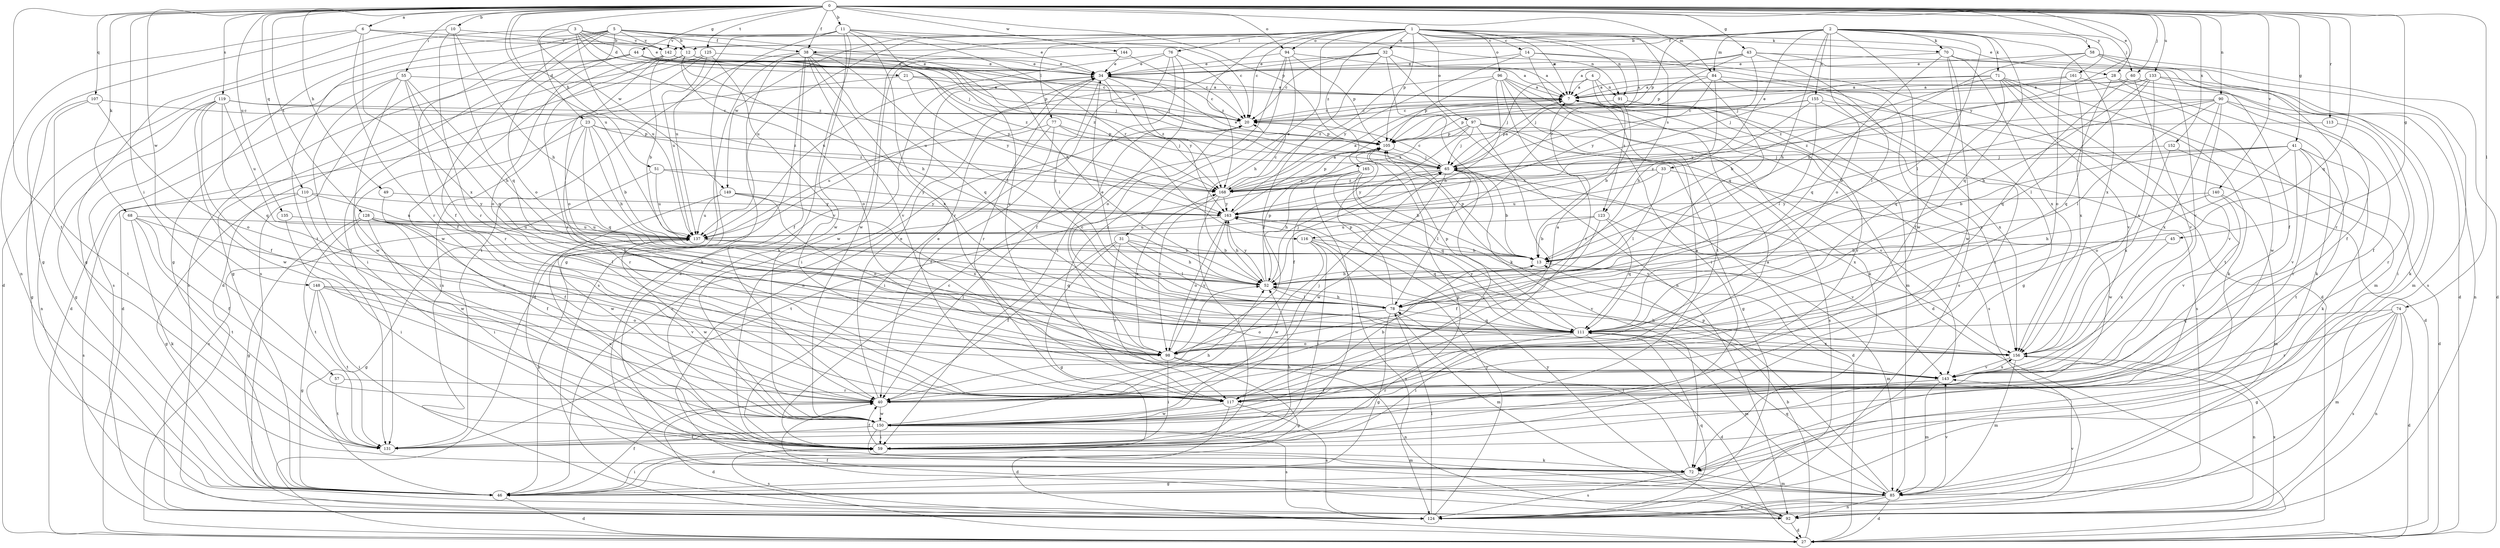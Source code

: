 strict digraph  {
0;
1;
2;
3;
4;
5;
6;
7;
10;
11;
12;
13;
14;
20;
21;
23;
27;
28;
31;
32;
33;
34;
38;
40;
41;
43;
44;
45;
46;
49;
51;
52;
55;
57;
58;
59;
60;
65;
68;
70;
71;
72;
74;
76;
77;
78;
84;
85;
90;
91;
92;
94;
96;
97;
98;
105;
107;
110;
111;
113;
116;
117;
119;
123;
124;
125;
128;
131;
133;
135;
137;
140;
142;
143;
144;
148;
149;
150;
152;
155;
156;
161;
163;
165;
168;
0 -> 6  [label=a];
0 -> 10  [label=b];
0 -> 11  [label=b];
0 -> 28  [label=e];
0 -> 38  [label=f];
0 -> 41  [label=g];
0 -> 43  [label=g];
0 -> 44  [label=g];
0 -> 45  [label=g];
0 -> 49  [label=h];
0 -> 51  [label=h];
0 -> 55  [label=i];
0 -> 57  [label=i];
0 -> 60  [label=j];
0 -> 68  [label=k];
0 -> 74  [label=l];
0 -> 84  [label=m];
0 -> 90  [label=n];
0 -> 94  [label=o];
0 -> 105  [label=p];
0 -> 107  [label=q];
0 -> 110  [label=q];
0 -> 111  [label=q];
0 -> 113  [label=r];
0 -> 119  [label=s];
0 -> 125  [label=t];
0 -> 128  [label=t];
0 -> 131  [label=t];
0 -> 133  [label=u];
0 -> 135  [label=u];
0 -> 137  [label=u];
0 -> 140  [label=v];
0 -> 144  [label=w];
0 -> 148  [label=w];
0 -> 149  [label=w];
0 -> 152  [label=x];
0 -> 161  [label=y];
0 -> 163  [label=y];
1 -> 7  [label=a];
1 -> 14  [label=c];
1 -> 20  [label=c];
1 -> 28  [label=e];
1 -> 31  [label=e];
1 -> 32  [label=e];
1 -> 70  [label=k];
1 -> 76  [label=l];
1 -> 77  [label=l];
1 -> 91  [label=n];
1 -> 94  [label=o];
1 -> 96  [label=o];
1 -> 97  [label=o];
1 -> 105  [label=p];
1 -> 111  [label=q];
1 -> 116  [label=r];
1 -> 123  [label=s];
1 -> 137  [label=u];
1 -> 149  [label=w];
1 -> 150  [label=w];
1 -> 165  [label=z];
1 -> 168  [label=z];
2 -> 12  [label=b];
2 -> 33  [label=e];
2 -> 38  [label=f];
2 -> 52  [label=h];
2 -> 58  [label=i];
2 -> 60  [label=j];
2 -> 70  [label=k];
2 -> 71  [label=k];
2 -> 78  [label=l];
2 -> 84  [label=m];
2 -> 98  [label=o];
2 -> 105  [label=p];
2 -> 111  [label=q];
2 -> 142  [label=v];
2 -> 150  [label=w];
2 -> 155  [label=x];
2 -> 156  [label=x];
3 -> 21  [label=d];
3 -> 23  [label=d];
3 -> 27  [label=d];
3 -> 38  [label=f];
3 -> 65  [label=j];
3 -> 137  [label=u];
3 -> 142  [label=v];
3 -> 168  [label=z];
4 -> 7  [label=a];
4 -> 65  [label=j];
4 -> 85  [label=m];
4 -> 91  [label=n];
4 -> 123  [label=s];
5 -> 12  [label=b];
5 -> 27  [label=d];
5 -> 40  [label=f];
5 -> 46  [label=g];
5 -> 52  [label=h];
5 -> 91  [label=n];
5 -> 98  [label=o];
5 -> 116  [label=r];
5 -> 124  [label=s];
5 -> 131  [label=t];
5 -> 142  [label=v];
6 -> 34  [label=e];
6 -> 46  [label=g];
6 -> 92  [label=n];
6 -> 117  [label=r];
6 -> 142  [label=v];
6 -> 156  [label=x];
7 -> 20  [label=c];
7 -> 124  [label=s];
7 -> 156  [label=x];
10 -> 12  [label=b];
10 -> 46  [label=g];
10 -> 52  [label=h];
10 -> 111  [label=q];
10 -> 117  [label=r];
11 -> 20  [label=c];
11 -> 34  [label=e];
11 -> 46  [label=g];
11 -> 72  [label=k];
11 -> 117  [label=r];
11 -> 137  [label=u];
11 -> 142  [label=v];
11 -> 143  [label=v];
11 -> 150  [label=w];
12 -> 34  [label=e];
12 -> 46  [label=g];
12 -> 52  [label=h];
12 -> 98  [label=o];
12 -> 124  [label=s];
12 -> 163  [label=y];
13 -> 52  [label=h];
13 -> 85  [label=m];
13 -> 105  [label=p];
14 -> 27  [label=d];
14 -> 34  [label=e];
14 -> 124  [label=s];
14 -> 131  [label=t];
14 -> 163  [label=y];
20 -> 105  [label=p];
21 -> 7  [label=a];
21 -> 20  [label=c];
21 -> 27  [label=d];
21 -> 163  [label=y];
23 -> 13  [label=b];
23 -> 52  [label=h];
23 -> 59  [label=i];
23 -> 105  [label=p];
23 -> 111  [label=q];
23 -> 117  [label=r];
23 -> 168  [label=z];
27 -> 13  [label=b];
28 -> 7  [label=a];
28 -> 72  [label=k];
28 -> 85  [label=m];
28 -> 156  [label=x];
31 -> 13  [label=b];
31 -> 40  [label=f];
31 -> 46  [label=g];
31 -> 52  [label=h];
31 -> 78  [label=l];
31 -> 117  [label=r];
32 -> 7  [label=a];
32 -> 20  [label=c];
32 -> 34  [label=e];
32 -> 40  [label=f];
32 -> 72  [label=k];
32 -> 92  [label=n];
32 -> 137  [label=u];
33 -> 78  [label=l];
33 -> 137  [label=u];
33 -> 150  [label=w];
33 -> 168  [label=z];
34 -> 7  [label=a];
34 -> 20  [label=c];
34 -> 59  [label=i];
34 -> 78  [label=l];
34 -> 117  [label=r];
34 -> 163  [label=y];
34 -> 168  [label=z];
38 -> 27  [label=d];
38 -> 34  [label=e];
38 -> 40  [label=f];
38 -> 65  [label=j];
38 -> 72  [label=k];
38 -> 78  [label=l];
38 -> 111  [label=q];
38 -> 124  [label=s];
38 -> 131  [label=t];
38 -> 143  [label=v];
38 -> 156  [label=x];
40 -> 27  [label=d];
40 -> 34  [label=e];
40 -> 65  [label=j];
40 -> 150  [label=w];
41 -> 13  [label=b];
41 -> 65  [label=j];
41 -> 72  [label=k];
41 -> 98  [label=o];
41 -> 117  [label=r];
41 -> 131  [label=t];
41 -> 143  [label=v];
41 -> 168  [label=z];
43 -> 7  [label=a];
43 -> 34  [label=e];
43 -> 40  [label=f];
43 -> 65  [label=j];
43 -> 78  [label=l];
43 -> 105  [label=p];
43 -> 143  [label=v];
44 -> 20  [label=c];
44 -> 34  [label=e];
44 -> 40  [label=f];
44 -> 65  [label=j];
44 -> 98  [label=o];
44 -> 105  [label=p];
44 -> 124  [label=s];
44 -> 168  [label=z];
45 -> 13  [label=b];
45 -> 156  [label=x];
46 -> 20  [label=c];
46 -> 27  [label=d];
46 -> 40  [label=f];
46 -> 59  [label=i];
49 -> 40  [label=f];
49 -> 163  [label=y];
51 -> 124  [label=s];
51 -> 137  [label=u];
51 -> 163  [label=y];
51 -> 168  [label=z];
52 -> 65  [label=j];
52 -> 78  [label=l];
52 -> 105  [label=p];
52 -> 163  [label=y];
55 -> 7  [label=a];
55 -> 27  [label=d];
55 -> 52  [label=h];
55 -> 59  [label=i];
55 -> 111  [label=q];
55 -> 117  [label=r];
55 -> 150  [label=w];
57 -> 117  [label=r];
57 -> 131  [label=t];
58 -> 13  [label=b];
58 -> 27  [label=d];
58 -> 34  [label=e];
58 -> 98  [label=o];
58 -> 117  [label=r];
58 -> 124  [label=s];
59 -> 20  [label=c];
59 -> 40  [label=f];
59 -> 52  [label=h];
59 -> 72  [label=k];
59 -> 105  [label=p];
59 -> 124  [label=s];
59 -> 137  [label=u];
60 -> 7  [label=a];
60 -> 72  [label=k];
60 -> 111  [label=q];
60 -> 143  [label=v];
65 -> 7  [label=a];
65 -> 13  [label=b];
65 -> 20  [label=c];
65 -> 27  [label=d];
65 -> 34  [label=e];
65 -> 78  [label=l];
65 -> 150  [label=w];
65 -> 156  [label=x];
65 -> 163  [label=y];
65 -> 168  [label=z];
68 -> 40  [label=f];
68 -> 72  [label=k];
68 -> 98  [label=o];
68 -> 131  [label=t];
68 -> 137  [label=u];
70 -> 27  [label=d];
70 -> 34  [label=e];
70 -> 40  [label=f];
70 -> 111  [label=q];
70 -> 150  [label=w];
70 -> 156  [label=x];
71 -> 7  [label=a];
71 -> 13  [label=b];
71 -> 65  [label=j];
71 -> 72  [label=k];
71 -> 85  [label=m];
71 -> 111  [label=q];
71 -> 131  [label=t];
71 -> 143  [label=v];
72 -> 34  [label=e];
72 -> 46  [label=g];
72 -> 78  [label=l];
72 -> 85  [label=m];
72 -> 124  [label=s];
74 -> 27  [label=d];
74 -> 46  [label=g];
74 -> 85  [label=m];
74 -> 92  [label=n];
74 -> 111  [label=q];
74 -> 117  [label=r];
74 -> 124  [label=s];
76 -> 20  [label=c];
76 -> 34  [label=e];
76 -> 40  [label=f];
76 -> 92  [label=n];
76 -> 98  [label=o];
76 -> 137  [label=u];
77 -> 40  [label=f];
77 -> 59  [label=i];
77 -> 65  [label=j];
77 -> 105  [label=p];
77 -> 137  [label=u];
78 -> 34  [label=e];
78 -> 46  [label=g];
78 -> 52  [label=h];
78 -> 85  [label=m];
78 -> 98  [label=o];
78 -> 105  [label=p];
78 -> 111  [label=q];
84 -> 7  [label=a];
84 -> 46  [label=g];
84 -> 52  [label=h];
84 -> 59  [label=i];
84 -> 65  [label=j];
84 -> 163  [label=y];
85 -> 27  [label=d];
85 -> 92  [label=n];
85 -> 105  [label=p];
85 -> 111  [label=q];
85 -> 124  [label=s];
85 -> 137  [label=u];
85 -> 143  [label=v];
90 -> 13  [label=b];
90 -> 20  [label=c];
90 -> 40  [label=f];
90 -> 59  [label=i];
90 -> 78  [label=l];
90 -> 143  [label=v];
90 -> 156  [label=x];
90 -> 168  [label=z];
91 -> 13  [label=b];
91 -> 20  [label=c];
91 -> 117  [label=r];
91 -> 124  [label=s];
92 -> 27  [label=d];
92 -> 40  [label=f];
92 -> 156  [label=x];
92 -> 163  [label=y];
94 -> 7  [label=a];
94 -> 34  [label=e];
94 -> 52  [label=h];
94 -> 59  [label=i];
94 -> 105  [label=p];
94 -> 117  [label=r];
96 -> 7  [label=a];
96 -> 27  [label=d];
96 -> 52  [label=h];
96 -> 59  [label=i];
96 -> 72  [label=k];
96 -> 105  [label=p];
96 -> 117  [label=r];
96 -> 168  [label=z];
97 -> 40  [label=f];
97 -> 46  [label=g];
97 -> 65  [label=j];
97 -> 105  [label=p];
97 -> 117  [label=r];
97 -> 124  [label=s];
97 -> 143  [label=v];
97 -> 168  [label=z];
98 -> 7  [label=a];
98 -> 46  [label=g];
98 -> 52  [label=h];
98 -> 59  [label=i];
98 -> 92  [label=n];
98 -> 163  [label=y];
98 -> 168  [label=z];
105 -> 65  [label=j];
107 -> 20  [label=c];
107 -> 46  [label=g];
107 -> 98  [label=o];
107 -> 131  [label=t];
110 -> 46  [label=g];
110 -> 124  [label=s];
110 -> 137  [label=u];
110 -> 150  [label=w];
110 -> 163  [label=y];
111 -> 20  [label=c];
111 -> 27  [label=d];
111 -> 59  [label=i];
111 -> 85  [label=m];
111 -> 98  [label=o];
111 -> 105  [label=p];
111 -> 156  [label=x];
111 -> 163  [label=y];
113 -> 105  [label=p];
113 -> 117  [label=r];
116 -> 13  [label=b];
116 -> 59  [label=i];
116 -> 124  [label=s];
116 -> 143  [label=v];
116 -> 150  [label=w];
117 -> 7  [label=a];
117 -> 13  [label=b];
117 -> 27  [label=d];
117 -> 34  [label=e];
117 -> 124  [label=s];
117 -> 150  [label=w];
119 -> 20  [label=c];
119 -> 40  [label=f];
119 -> 46  [label=g];
119 -> 92  [label=n];
119 -> 111  [label=q];
119 -> 137  [label=u];
119 -> 150  [label=w];
119 -> 168  [label=z];
123 -> 13  [label=b];
123 -> 40  [label=f];
123 -> 111  [label=q];
123 -> 137  [label=u];
123 -> 143  [label=v];
124 -> 78  [label=l];
124 -> 111  [label=q];
124 -> 143  [label=v];
124 -> 163  [label=y];
125 -> 34  [label=e];
125 -> 124  [label=s];
125 -> 131  [label=t];
125 -> 137  [label=u];
125 -> 143  [label=v];
128 -> 40  [label=f];
128 -> 46  [label=g];
128 -> 52  [label=h];
128 -> 59  [label=i];
128 -> 78  [label=l];
128 -> 131  [label=t];
128 -> 137  [label=u];
133 -> 7  [label=a];
133 -> 40  [label=f];
133 -> 52  [label=h];
133 -> 78  [label=l];
133 -> 92  [label=n];
133 -> 156  [label=x];
133 -> 168  [label=z];
135 -> 59  [label=i];
135 -> 137  [label=u];
137 -> 13  [label=b];
137 -> 46  [label=g];
137 -> 111  [label=q];
137 -> 150  [label=w];
140 -> 52  [label=h];
140 -> 85  [label=m];
140 -> 143  [label=v];
140 -> 163  [label=y];
142 -> 13  [label=b];
142 -> 34  [label=e];
142 -> 98  [label=o];
142 -> 117  [label=r];
142 -> 150  [label=w];
142 -> 168  [label=z];
143 -> 40  [label=f];
143 -> 85  [label=m];
143 -> 117  [label=r];
143 -> 156  [label=x];
144 -> 20  [label=c];
144 -> 34  [label=e];
144 -> 150  [label=w];
148 -> 46  [label=g];
148 -> 59  [label=i];
148 -> 78  [label=l];
148 -> 98  [label=o];
148 -> 131  [label=t];
148 -> 143  [label=v];
149 -> 98  [label=o];
149 -> 137  [label=u];
149 -> 150  [label=w];
149 -> 156  [label=x];
149 -> 163  [label=y];
150 -> 7  [label=a];
150 -> 52  [label=h];
150 -> 59  [label=i];
150 -> 65  [label=j];
150 -> 85  [label=m];
150 -> 124  [label=s];
150 -> 131  [label=t];
152 -> 27  [label=d];
152 -> 65  [label=j];
152 -> 156  [label=x];
155 -> 20  [label=c];
155 -> 27  [label=d];
155 -> 78  [label=l];
155 -> 105  [label=p];
155 -> 156  [label=x];
155 -> 163  [label=y];
156 -> 52  [label=h];
156 -> 85  [label=m];
156 -> 92  [label=n];
156 -> 143  [label=v];
161 -> 7  [label=a];
161 -> 20  [label=c];
161 -> 111  [label=q];
161 -> 150  [label=w];
163 -> 7  [label=a];
163 -> 52  [label=h];
163 -> 98  [label=o];
163 -> 111  [label=q];
163 -> 137  [label=u];
165 -> 13  [label=b];
165 -> 52  [label=h];
165 -> 59  [label=i];
165 -> 111  [label=q];
165 -> 131  [label=t];
165 -> 143  [label=v];
165 -> 168  [label=z];
168 -> 7  [label=a];
168 -> 20  [label=c];
168 -> 59  [label=i];
168 -> 98  [label=o];
168 -> 105  [label=p];
168 -> 163  [label=y];
}
